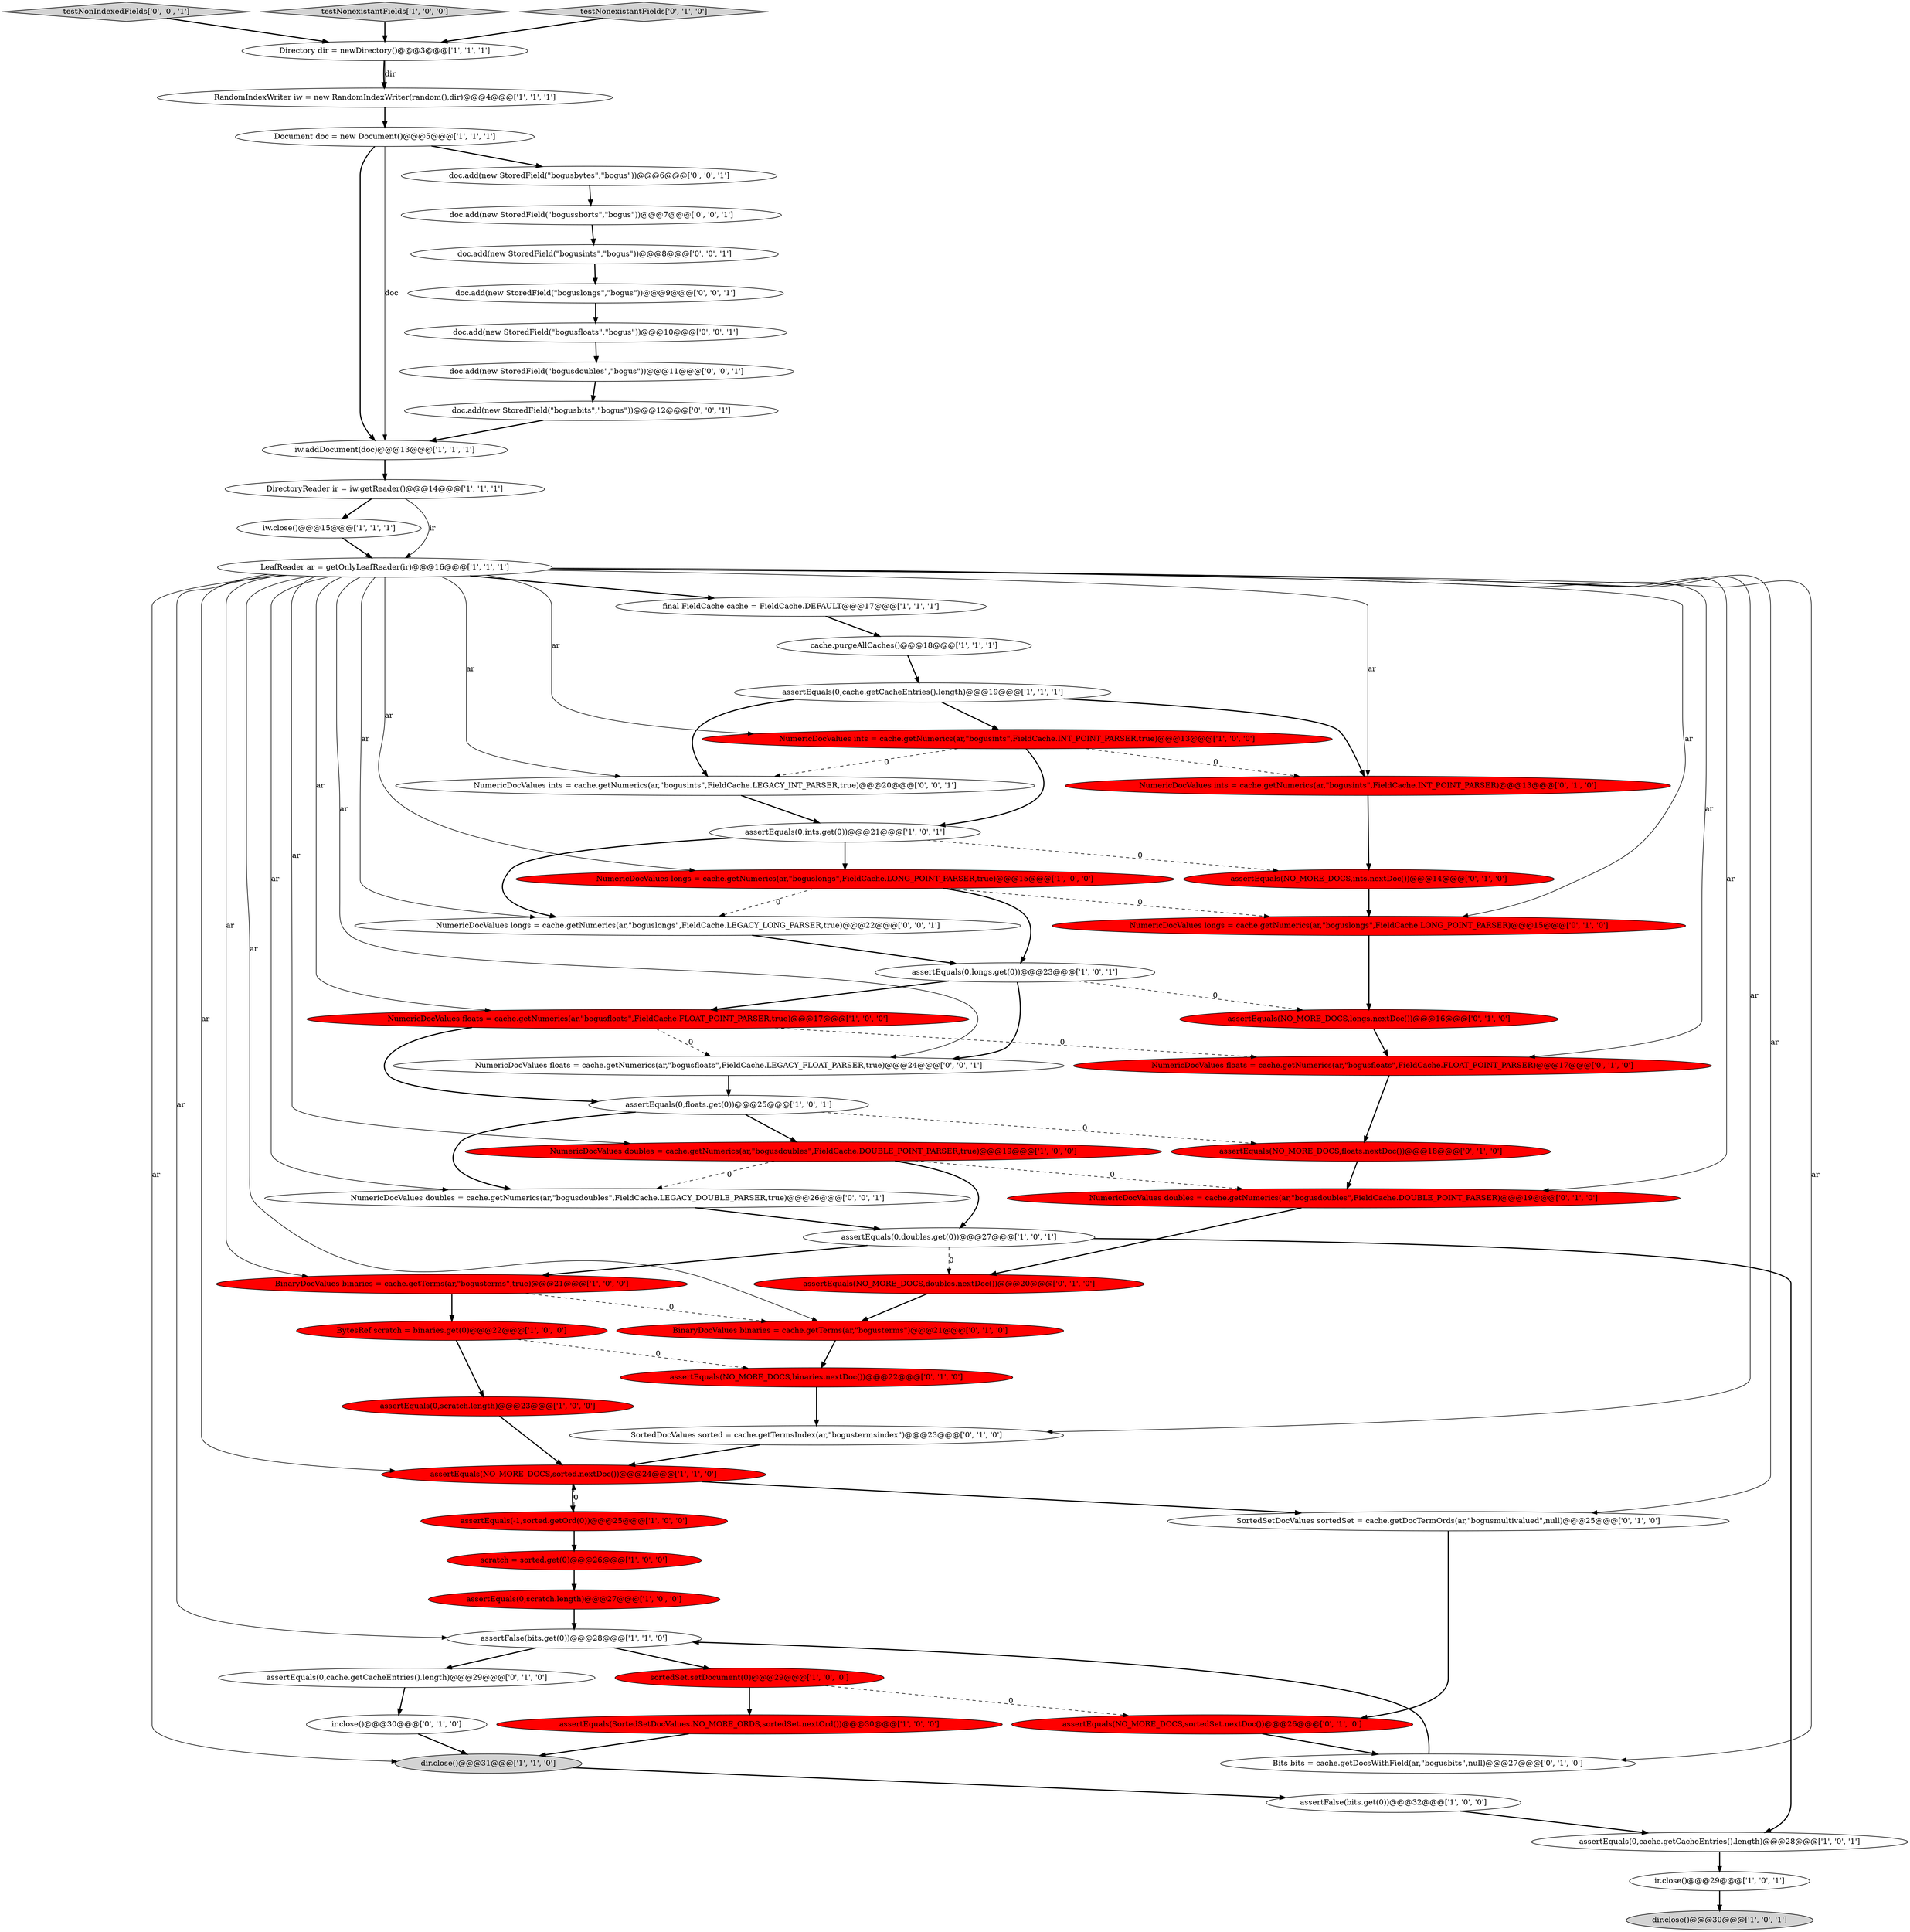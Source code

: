 digraph {
43 [style = filled, label = "NumericDocValues doubles = cache.getNumerics(ar,\"bogusdoubles\",FieldCache.DOUBLE_POINT_PARSER)@@@19@@@['0', '1', '0']", fillcolor = red, shape = ellipse image = "AAA1AAABBB2BBB"];
62 [style = filled, label = "NumericDocValues ints = cache.getNumerics(ar,\"bogusints\",FieldCache.LEGACY_INT_PARSER,true)@@@20@@@['0', '0', '1']", fillcolor = white, shape = ellipse image = "AAA0AAABBB3BBB"];
15 [style = filled, label = "assertEquals(0,scratch.length)@@@23@@@['1', '0', '0']", fillcolor = red, shape = ellipse image = "AAA1AAABBB1BBB"];
21 [style = filled, label = "assertFalse(bits.get(0))@@@28@@@['1', '1', '0']", fillcolor = white, shape = ellipse image = "AAA0AAABBB1BBB"];
53 [style = filled, label = "doc.add(new StoredField(\"bogusbits\",\"bogus\"))@@@12@@@['0', '0', '1']", fillcolor = white, shape = ellipse image = "AAA0AAABBB3BBB"];
10 [style = filled, label = "dir.close()@@@30@@@['1', '0', '1']", fillcolor = lightgray, shape = ellipse image = "AAA0AAABBB1BBB"];
51 [style = filled, label = "doc.add(new StoredField(\"bogusfloats\",\"bogus\"))@@@10@@@['0', '0', '1']", fillcolor = white, shape = ellipse image = "AAA0AAABBB3BBB"];
13 [style = filled, label = "NumericDocValues ints = cache.getNumerics(ar,\"bogusints\",FieldCache.INT_POINT_PARSER,true)@@@13@@@['1', '0', '0']", fillcolor = red, shape = ellipse image = "AAA1AAABBB1BBB"];
3 [style = filled, label = "iw.close()@@@15@@@['1', '1', '1']", fillcolor = white, shape = ellipse image = "AAA0AAABBB1BBB"];
26 [style = filled, label = "iw.addDocument(doc)@@@13@@@['1', '1', '1']", fillcolor = white, shape = ellipse image = "AAA0AAABBB1BBB"];
19 [style = filled, label = "BytesRef scratch = binaries.get(0)@@@22@@@['1', '0', '0']", fillcolor = red, shape = ellipse image = "AAA1AAABBB1BBB"];
52 [style = filled, label = "doc.add(new StoredField(\"boguslongs\",\"bogus\"))@@@9@@@['0', '0', '1']", fillcolor = white, shape = ellipse image = "AAA0AAABBB3BBB"];
36 [style = filled, label = "assertEquals(0,cache.getCacheEntries().length)@@@29@@@['0', '1', '0']", fillcolor = white, shape = ellipse image = "AAA0AAABBB2BBB"];
42 [style = filled, label = "assertEquals(NO_MORE_DOCS,binaries.nextDoc())@@@22@@@['0', '1', '0']", fillcolor = red, shape = ellipse image = "AAA1AAABBB2BBB"];
32 [style = filled, label = "assertEquals(0,floats.get(0))@@@25@@@['1', '0', '1']", fillcolor = white, shape = ellipse image = "AAA0AAABBB1BBB"];
50 [style = filled, label = "assertEquals(NO_MORE_DOCS,doubles.nextDoc())@@@20@@@['0', '1', '0']", fillcolor = red, shape = ellipse image = "AAA1AAABBB2BBB"];
20 [style = filled, label = "assertEquals(0,doubles.get(0))@@@27@@@['1', '0', '1']", fillcolor = white, shape = ellipse image = "AAA0AAABBB1BBB"];
4 [style = filled, label = "assertEquals(-1,sorted.getOrd(0))@@@25@@@['1', '0', '0']", fillcolor = red, shape = ellipse image = "AAA1AAABBB1BBB"];
30 [style = filled, label = "ir.close()@@@29@@@['1', '0', '1']", fillcolor = white, shape = ellipse image = "AAA0AAABBB1BBB"];
58 [style = filled, label = "NumericDocValues longs = cache.getNumerics(ar,\"boguslongs\",FieldCache.LEGACY_LONG_PARSER,true)@@@22@@@['0', '0', '1']", fillcolor = white, shape = ellipse image = "AAA0AAABBB3BBB"];
60 [style = filled, label = "doc.add(new StoredField(\"bogusshorts\",\"bogus\"))@@@7@@@['0', '0', '1']", fillcolor = white, shape = ellipse image = "AAA0AAABBB3BBB"];
2 [style = filled, label = "NumericDocValues floats = cache.getNumerics(ar,\"bogusfloats\",FieldCache.FLOAT_POINT_PARSER,true)@@@17@@@['1', '0', '0']", fillcolor = red, shape = ellipse image = "AAA1AAABBB1BBB"];
61 [style = filled, label = "testNonIndexedFields['0', '0', '1']", fillcolor = lightgray, shape = diamond image = "AAA0AAABBB3BBB"];
11 [style = filled, label = "assertEquals(0,scratch.length)@@@27@@@['1', '0', '0']", fillcolor = red, shape = ellipse image = "AAA1AAABBB1BBB"];
56 [style = filled, label = "doc.add(new StoredField(\"bogusdoubles\",\"bogus\"))@@@11@@@['0', '0', '1']", fillcolor = white, shape = ellipse image = "AAA0AAABBB3BBB"];
0 [style = filled, label = "RandomIndexWriter iw = new RandomIndexWriter(random(),dir)@@@4@@@['1', '1', '1']", fillcolor = white, shape = ellipse image = "AAA0AAABBB1BBB"];
24 [style = filled, label = "assertEquals(0,ints.get(0))@@@21@@@['1', '0', '1']", fillcolor = white, shape = ellipse image = "AAA0AAABBB1BBB"];
9 [style = filled, label = "dir.close()@@@31@@@['1', '1', '0']", fillcolor = lightgray, shape = ellipse image = "AAA0AAABBB1BBB"];
23 [style = filled, label = "final FieldCache cache = FieldCache.DEFAULT@@@17@@@['1', '1', '1']", fillcolor = white, shape = ellipse image = "AAA0AAABBB1BBB"];
28 [style = filled, label = "BinaryDocValues binaries = cache.getTerms(ar,\"bogusterms\",true)@@@21@@@['1', '0', '0']", fillcolor = red, shape = ellipse image = "AAA1AAABBB1BBB"];
18 [style = filled, label = "Document doc = new Document()@@@5@@@['1', '1', '1']", fillcolor = white, shape = ellipse image = "AAA0AAABBB1BBB"];
29 [style = filled, label = "assertEquals(0,cache.getCacheEntries().length)@@@28@@@['1', '0', '1']", fillcolor = white, shape = ellipse image = "AAA0AAABBB1BBB"];
40 [style = filled, label = "assertEquals(NO_MORE_DOCS,sortedSet.nextDoc())@@@26@@@['0', '1', '0']", fillcolor = red, shape = ellipse image = "AAA1AAABBB2BBB"];
12 [style = filled, label = "DirectoryReader ir = iw.getReader()@@@14@@@['1', '1', '1']", fillcolor = white, shape = ellipse image = "AAA0AAABBB1BBB"];
48 [style = filled, label = "assertEquals(NO_MORE_DOCS,floats.nextDoc())@@@18@@@['0', '1', '0']", fillcolor = red, shape = ellipse image = "AAA1AAABBB2BBB"];
7 [style = filled, label = "testNonexistantFields['1', '0', '0']", fillcolor = lightgray, shape = diamond image = "AAA0AAABBB1BBB"];
37 [style = filled, label = "testNonexistantFields['0', '1', '0']", fillcolor = lightgray, shape = diamond image = "AAA0AAABBB2BBB"];
54 [style = filled, label = "doc.add(new StoredField(\"bogusbytes\",\"bogus\"))@@@6@@@['0', '0', '1']", fillcolor = white, shape = ellipse image = "AAA0AAABBB3BBB"];
49 [style = filled, label = "Bits bits = cache.getDocsWithField(ar,\"bogusbits\",null)@@@27@@@['0', '1', '0']", fillcolor = white, shape = ellipse image = "AAA0AAABBB2BBB"];
27 [style = filled, label = "assertFalse(bits.get(0))@@@32@@@['1', '0', '0']", fillcolor = white, shape = ellipse image = "AAA0AAABBB1BBB"];
34 [style = filled, label = "NumericDocValues longs = cache.getNumerics(ar,\"boguslongs\",FieldCache.LONG_POINT_PARSER)@@@15@@@['0', '1', '0']", fillcolor = red, shape = ellipse image = "AAA1AAABBB2BBB"];
39 [style = filled, label = "NumericDocValues ints = cache.getNumerics(ar,\"bogusints\",FieldCache.INT_POINT_PARSER)@@@13@@@['0', '1', '0']", fillcolor = red, shape = ellipse image = "AAA1AAABBB2BBB"];
44 [style = filled, label = "BinaryDocValues binaries = cache.getTerms(ar,\"bogusterms\")@@@21@@@['0', '1', '0']", fillcolor = red, shape = ellipse image = "AAA1AAABBB2BBB"];
31 [style = filled, label = "assertEquals(0,longs.get(0))@@@23@@@['1', '0', '1']", fillcolor = white, shape = ellipse image = "AAA0AAABBB1BBB"];
41 [style = filled, label = "SortedSetDocValues sortedSet = cache.getDocTermOrds(ar,\"bogusmultivalued\",null)@@@25@@@['0', '1', '0']", fillcolor = white, shape = ellipse image = "AAA0AAABBB2BBB"];
14 [style = filled, label = "LeafReader ar = getOnlyLeafReader(ir)@@@16@@@['1', '1', '1']", fillcolor = white, shape = ellipse image = "AAA0AAABBB1BBB"];
1 [style = filled, label = "NumericDocValues doubles = cache.getNumerics(ar,\"bogusdoubles\",FieldCache.DOUBLE_POINT_PARSER,true)@@@19@@@['1', '0', '0']", fillcolor = red, shape = ellipse image = "AAA1AAABBB1BBB"];
22 [style = filled, label = "assertEquals(SortedSetDocValues.NO_MORE_ORDS,sortedSet.nextOrd())@@@30@@@['1', '0', '0']", fillcolor = red, shape = ellipse image = "AAA1AAABBB1BBB"];
55 [style = filled, label = "NumericDocValues doubles = cache.getNumerics(ar,\"bogusdoubles\",FieldCache.LEGACY_DOUBLE_PARSER,true)@@@26@@@['0', '0', '1']", fillcolor = white, shape = ellipse image = "AAA0AAABBB3BBB"];
33 [style = filled, label = "Directory dir = newDirectory()@@@3@@@['1', '1', '1']", fillcolor = white, shape = ellipse image = "AAA0AAABBB1BBB"];
5 [style = filled, label = "assertEquals(NO_MORE_DOCS,sorted.nextDoc())@@@24@@@['1', '1', '0']", fillcolor = red, shape = ellipse image = "AAA1AAABBB1BBB"];
46 [style = filled, label = "ir.close()@@@30@@@['0', '1', '0']", fillcolor = white, shape = ellipse image = "AAA0AAABBB2BBB"];
6 [style = filled, label = "sortedSet.setDocument(0)@@@29@@@['1', '0', '0']", fillcolor = red, shape = ellipse image = "AAA1AAABBB1BBB"];
25 [style = filled, label = "assertEquals(0,cache.getCacheEntries().length)@@@19@@@['1', '1', '1']", fillcolor = white, shape = ellipse image = "AAA0AAABBB1BBB"];
8 [style = filled, label = "scratch = sorted.get(0)@@@26@@@['1', '0', '0']", fillcolor = red, shape = ellipse image = "AAA1AAABBB1BBB"];
16 [style = filled, label = "NumericDocValues longs = cache.getNumerics(ar,\"boguslongs\",FieldCache.LONG_POINT_PARSER,true)@@@15@@@['1', '0', '0']", fillcolor = red, shape = ellipse image = "AAA1AAABBB1BBB"];
17 [style = filled, label = "cache.purgeAllCaches()@@@18@@@['1', '1', '1']", fillcolor = white, shape = ellipse image = "AAA0AAABBB1BBB"];
57 [style = filled, label = "NumericDocValues floats = cache.getNumerics(ar,\"bogusfloats\",FieldCache.LEGACY_FLOAT_PARSER,true)@@@24@@@['0', '0', '1']", fillcolor = white, shape = ellipse image = "AAA0AAABBB3BBB"];
47 [style = filled, label = "SortedDocValues sorted = cache.getTermsIndex(ar,\"bogustermsindex\")@@@23@@@['0', '1', '0']", fillcolor = white, shape = ellipse image = "AAA0AAABBB2BBB"];
38 [style = filled, label = "NumericDocValues floats = cache.getNumerics(ar,\"bogusfloats\",FieldCache.FLOAT_POINT_PARSER)@@@17@@@['0', '1', '0']", fillcolor = red, shape = ellipse image = "AAA1AAABBB2BBB"];
59 [style = filled, label = "doc.add(new StoredField(\"bogusints\",\"bogus\"))@@@8@@@['0', '0', '1']", fillcolor = white, shape = ellipse image = "AAA0AAABBB3BBB"];
35 [style = filled, label = "assertEquals(NO_MORE_DOCS,ints.nextDoc())@@@14@@@['0', '1', '0']", fillcolor = red, shape = ellipse image = "AAA1AAABBB2BBB"];
45 [style = filled, label = "assertEquals(NO_MORE_DOCS,longs.nextDoc())@@@16@@@['0', '1', '0']", fillcolor = red, shape = ellipse image = "AAA1AAABBB2BBB"];
17->25 [style = bold, label=""];
40->49 [style = bold, label=""];
1->55 [style = dashed, label="0"];
14->9 [style = solid, label="ar"];
29->30 [style = bold, label=""];
6->22 [style = bold, label=""];
50->44 [style = bold, label=""];
24->58 [style = bold, label=""];
1->20 [style = bold, label=""];
14->16 [style = solid, label="ar"];
33->0 [style = bold, label=""];
26->12 [style = bold, label=""];
21->36 [style = bold, label=""];
48->43 [style = bold, label=""];
45->38 [style = bold, label=""];
4->8 [style = bold, label=""];
23->17 [style = bold, label=""];
2->32 [style = bold, label=""];
19->15 [style = bold, label=""];
37->33 [style = bold, label=""];
8->11 [style = bold, label=""];
56->53 [style = bold, label=""];
16->58 [style = dashed, label="0"];
25->62 [style = bold, label=""];
1->43 [style = dashed, label="0"];
54->60 [style = bold, label=""];
22->9 [style = bold, label=""];
14->55 [style = solid, label="ar"];
31->2 [style = bold, label=""];
14->2 [style = solid, label="ar"];
13->62 [style = dashed, label="0"];
57->32 [style = bold, label=""];
7->33 [style = bold, label=""];
16->34 [style = dashed, label="0"];
36->46 [style = bold, label=""];
14->49 [style = solid, label="ar"];
31->57 [style = bold, label=""];
39->35 [style = bold, label=""];
28->19 [style = bold, label=""];
30->10 [style = bold, label=""];
4->5 [style = dashed, label="0"];
14->13 [style = solid, label="ar"];
27->29 [style = bold, label=""];
52->51 [style = bold, label=""];
35->34 [style = bold, label=""];
32->48 [style = dashed, label="0"];
14->21 [style = solid, label="ar"];
14->41 [style = solid, label="ar"];
12->14 [style = solid, label="ir"];
44->42 [style = bold, label=""];
46->9 [style = bold, label=""];
13->24 [style = bold, label=""];
25->39 [style = bold, label=""];
11->21 [style = bold, label=""];
14->43 [style = solid, label="ar"];
18->26 [style = bold, label=""];
42->47 [style = bold, label=""];
14->5 [style = solid, label="ar"];
6->40 [style = dashed, label="0"];
14->57 [style = solid, label="ar"];
38->48 [style = bold, label=""];
9->27 [style = bold, label=""];
13->39 [style = dashed, label="0"];
14->34 [style = solid, label="ar"];
14->23 [style = bold, label=""];
41->40 [style = bold, label=""];
16->31 [style = bold, label=""];
62->24 [style = bold, label=""];
32->1 [style = bold, label=""];
5->4 [style = bold, label=""];
47->5 [style = bold, label=""];
53->26 [style = bold, label=""];
14->58 [style = solid, label="ar"];
0->18 [style = bold, label=""];
14->1 [style = solid, label="ar"];
12->3 [style = bold, label=""];
19->42 [style = dashed, label="0"];
18->26 [style = solid, label="doc"];
14->28 [style = solid, label="ar"];
43->50 [style = bold, label=""];
21->6 [style = bold, label=""];
55->20 [style = bold, label=""];
20->29 [style = bold, label=""];
25->13 [style = bold, label=""];
2->57 [style = dashed, label="0"];
34->45 [style = bold, label=""];
3->14 [style = bold, label=""];
20->28 [style = bold, label=""];
31->45 [style = dashed, label="0"];
59->52 [style = bold, label=""];
51->56 [style = bold, label=""];
58->31 [style = bold, label=""];
14->44 [style = solid, label="ar"];
60->59 [style = bold, label=""];
2->38 [style = dashed, label="0"];
49->21 [style = bold, label=""];
14->39 [style = solid, label="ar"];
15->5 [style = bold, label=""];
20->50 [style = dashed, label="0"];
33->0 [style = solid, label="dir"];
24->16 [style = bold, label=""];
32->55 [style = bold, label=""];
5->41 [style = bold, label=""];
14->38 [style = solid, label="ar"];
14->62 [style = solid, label="ar"];
28->44 [style = dashed, label="0"];
24->35 [style = dashed, label="0"];
14->47 [style = solid, label="ar"];
18->54 [style = bold, label=""];
61->33 [style = bold, label=""];
}
